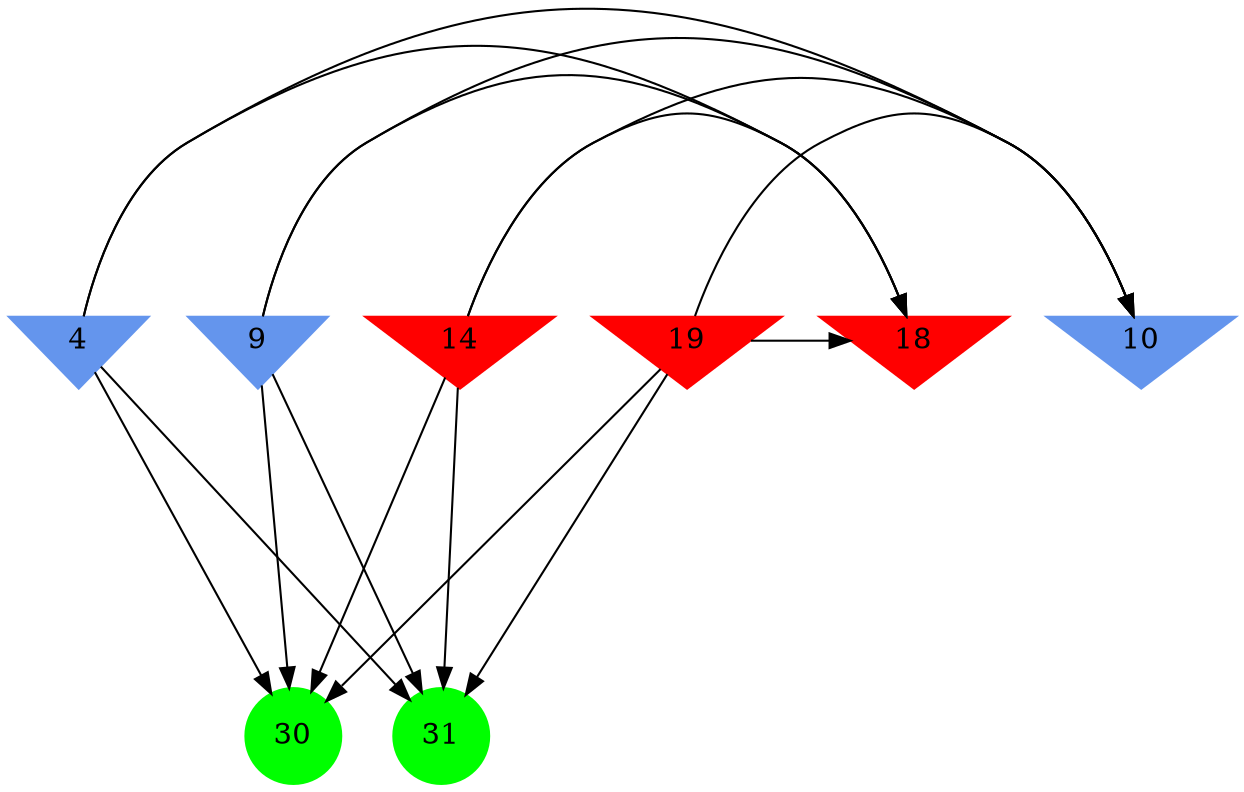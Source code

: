 digraph brain {
	ranksep=2.0;
	4 [shape=invtriangle,style=filled,color=cornflowerblue];
	9 [shape=invtriangle,style=filled,color=cornflowerblue];
	10 [shape=invtriangle,style=filled,color=cornflowerblue];
	14 [shape=invtriangle,style=filled,color=red];
	18 [shape=invtriangle,style=filled,color=red];
	19 [shape=invtriangle,style=filled,color=red];
	30 [shape=circle,style=filled,color=green];
	31 [shape=circle,style=filled,color=green];
	4	->	10;
	4	->	30;
	4	->	31;
	4	->	18;
	9	->	10;
	9	->	30;
	9	->	31;
	9	->	18;
	14	->	10;
	14	->	30;
	14	->	31;
	14	->	18;
	19	->	10;
	19	->	30;
	19	->	31;
	19	->	18;
	{ rank=same; 4; 9; 10; 14; 18; 19; }
	{ rank=same; }
	{ rank=same; 30; 31; }
}
